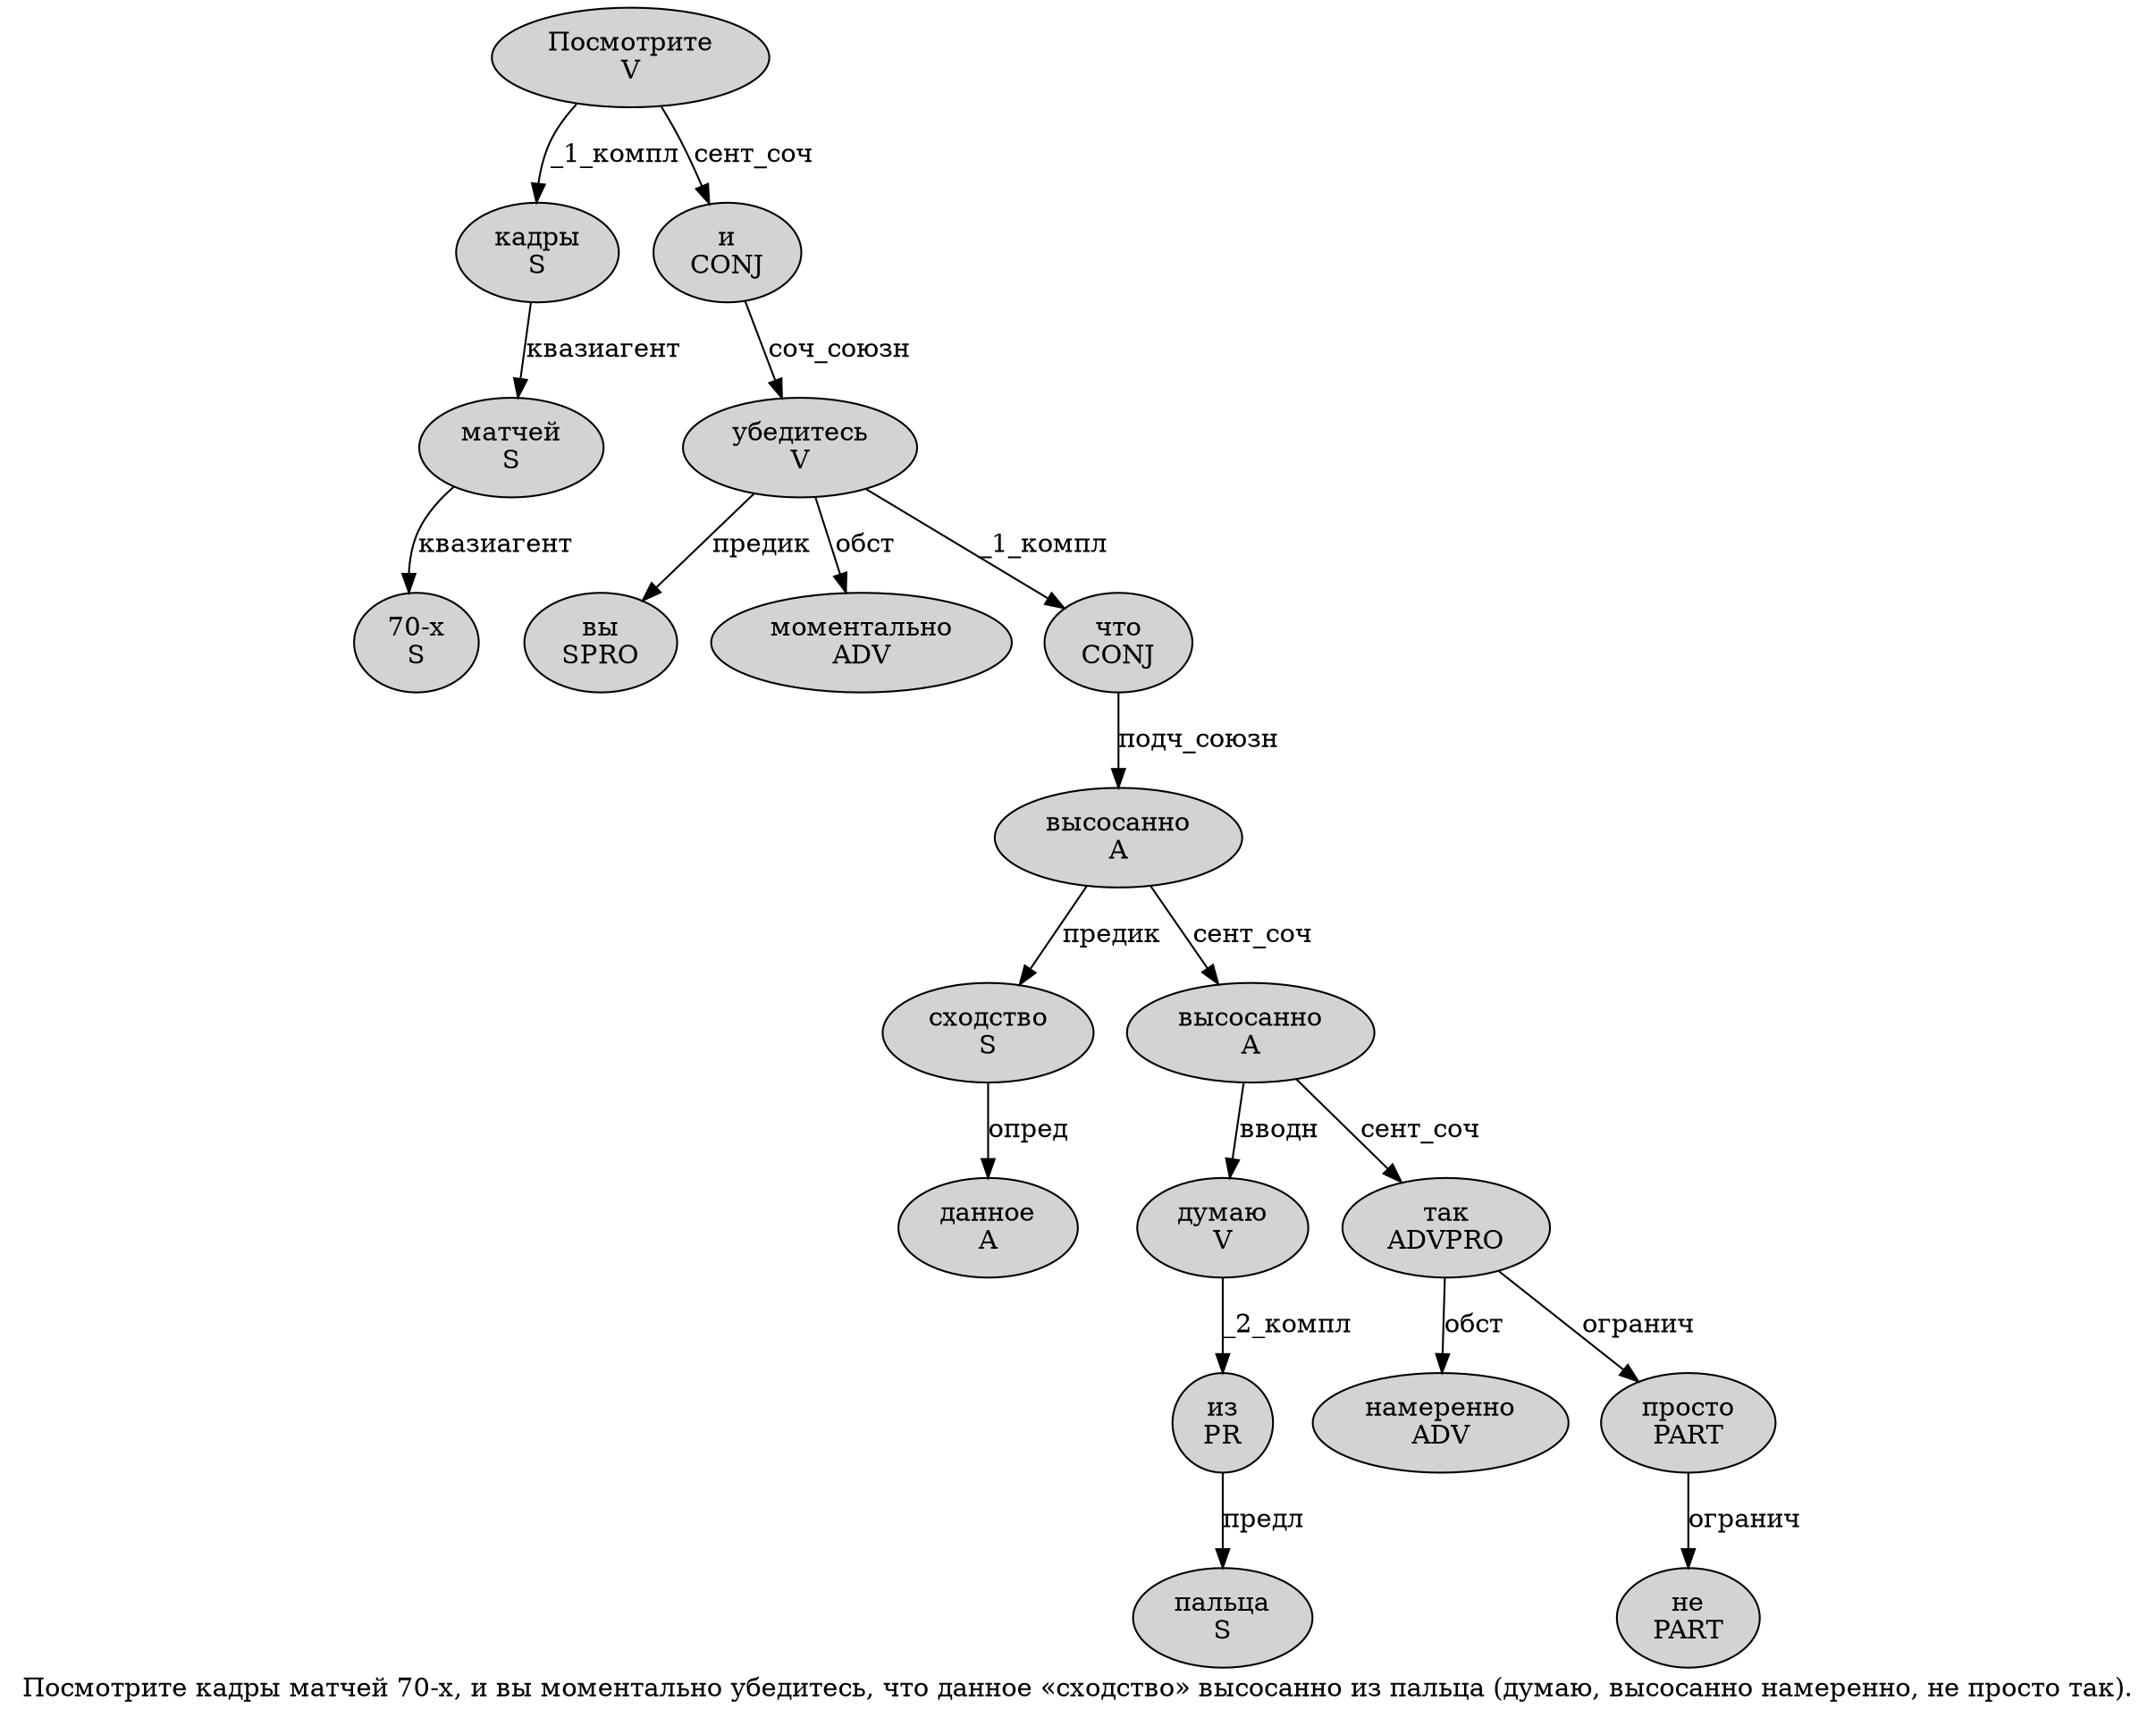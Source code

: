 digraph SENTENCE_3362 {
	graph [label="Посмотрите кадры матчей 70-х, и вы моментально убедитесь, что данное «сходство» высосанно из пальца (думаю, высосанно намеренно, не просто так)."]
	node [style=filled]
		0 [label="Посмотрите
V" color="" fillcolor=lightgray penwidth=1 shape=ellipse]
		1 [label="кадры
S" color="" fillcolor=lightgray penwidth=1 shape=ellipse]
		2 [label="матчей
S" color="" fillcolor=lightgray penwidth=1 shape=ellipse]
		3 [label="70-х
S" color="" fillcolor=lightgray penwidth=1 shape=ellipse]
		5 [label="и
CONJ" color="" fillcolor=lightgray penwidth=1 shape=ellipse]
		6 [label="вы
SPRO" color="" fillcolor=lightgray penwidth=1 shape=ellipse]
		7 [label="моментально
ADV" color="" fillcolor=lightgray penwidth=1 shape=ellipse]
		8 [label="убедитесь
V" color="" fillcolor=lightgray penwidth=1 shape=ellipse]
		10 [label="что
CONJ" color="" fillcolor=lightgray penwidth=1 shape=ellipse]
		11 [label="данное
A" color="" fillcolor=lightgray penwidth=1 shape=ellipse]
		13 [label="сходство
S" color="" fillcolor=lightgray penwidth=1 shape=ellipse]
		15 [label="высосанно
A" color="" fillcolor=lightgray penwidth=1 shape=ellipse]
		16 [label="из
PR" color="" fillcolor=lightgray penwidth=1 shape=ellipse]
		17 [label="пальца
S" color="" fillcolor=lightgray penwidth=1 shape=ellipse]
		19 [label="думаю
V" color="" fillcolor=lightgray penwidth=1 shape=ellipse]
		21 [label="высосанно
A" color="" fillcolor=lightgray penwidth=1 shape=ellipse]
		22 [label="намеренно
ADV" color="" fillcolor=lightgray penwidth=1 shape=ellipse]
		24 [label="не
PART" color="" fillcolor=lightgray penwidth=1 shape=ellipse]
		25 [label="просто
PART" color="" fillcolor=lightgray penwidth=1 shape=ellipse]
		26 [label="так
ADVPRO" color="" fillcolor=lightgray penwidth=1 shape=ellipse]
			21 -> 19 [label="вводн"]
			21 -> 26 [label="сент_соч"]
			1 -> 2 [label="квазиагент"]
			2 -> 3 [label="квазиагент"]
			8 -> 6 [label="предик"]
			8 -> 7 [label="обст"]
			8 -> 10 [label="_1_компл"]
			25 -> 24 [label="огранич"]
			5 -> 8 [label="соч_союзн"]
			10 -> 15 [label="подч_союзн"]
			16 -> 17 [label="предл"]
			0 -> 1 [label="_1_компл"]
			0 -> 5 [label="сент_соч"]
			19 -> 16 [label="_2_компл"]
			13 -> 11 [label="опред"]
			15 -> 13 [label="предик"]
			15 -> 21 [label="сент_соч"]
			26 -> 22 [label="обст"]
			26 -> 25 [label="огранич"]
}